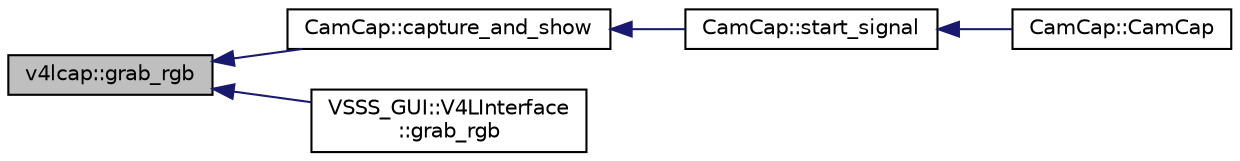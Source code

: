 digraph "v4lcap::grab_rgb"
{
 // INTERACTIVE_SVG=YES
  edge [fontname="Helvetica",fontsize="10",labelfontname="Helvetica",labelfontsize="10"];
  node [fontname="Helvetica",fontsize="10",shape=record];
  rankdir="LR";
  Node270 [label="v4lcap::grab_rgb",height=0.2,width=0.4,color="black", fillcolor="grey75", style="filled", fontcolor="black"];
  Node270 -> Node271 [dir="back",color="midnightblue",fontsize="10",style="solid"];
  Node271 [label="CamCap::capture_and_show",height=0.2,width=0.4,color="black", fillcolor="white", style="filled",URL="$class_cam_cap.html#a87f384c5fec40a0ccfd7833347fec0df",tooltip="Captures camera frames and shows it in the interface. "];
  Node271 -> Node272 [dir="back",color="midnightblue",fontsize="10",style="solid"];
  Node272 [label="CamCap::start_signal",height=0.2,width=0.4,color="black", fillcolor="white", style="filled",URL="$class_cam_cap.html#ae676e6624dd821ad494a80e68a41e249",tooltip="Interface adjustments after &#39;start&#39; button is clicked. "];
  Node272 -> Node273 [dir="back",color="midnightblue",fontsize="10",style="solid"];
  Node273 [label="CamCap::CamCap",height=0.2,width=0.4,color="black", fillcolor="white", style="filled",URL="$class_cam_cap.html#afe0db98a5f72bc9b261dcb78e2840da6",tooltip="Constructor of a CamCap object. "];
  Node270 -> Node274 [dir="back",color="midnightblue",fontsize="10",style="solid"];
  Node274 [label="VSSS_GUI::V4LInterface\l::grab_rgb",height=0.2,width=0.4,color="black", fillcolor="white", style="filled",URL="$class_v_s_s_s___g_u_i_1_1_v4_l_interface.html#a4253d7fbc31e63ce398d47317baaf3a5"];
}
